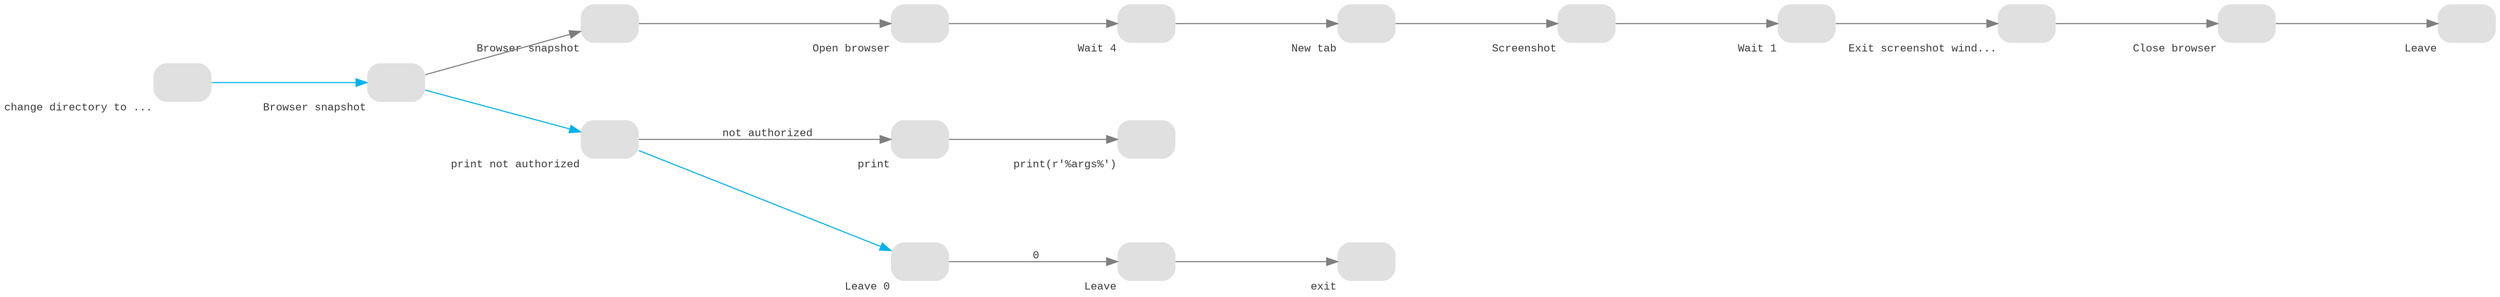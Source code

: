 digraph G { 
        graph [nodesep="1", ranksep="2",rankdir="LR", pack=false];
        node [shape=box, style="rounded,filled,setlinewidth(0)",forcelabels=true,fontname="Courier New",fontsize="10", fontcolor="gray24", fillcolor="gray88"];	A0 [label="",xlabel="print",image="./node.png"];	B0 [label="",xlabel="print(r'%args%')",image="./node.png"];	C0 [label="",xlabel="Leave",image="./node.png"];	D0 [label="",xlabel="exit",image="./node.png"];	E0 [label="",xlabel="Browser snapshot",image="./node.png"];	F0 [label="",xlabel="Open browser",image="./chrome.png"];	G0 [label="",xlabel="Wait 4",image="./node.png"];	H0 [label="",xlabel="New tab",image="./node.png"];	I0 [label="",xlabel="Screenshot",image="./node.png"];	J0 [label="",xlabel="Wait 1",image="./node.png"];	K0 [label="",xlabel="Exit screenshot wind...",image="./node.png"];	L0 [label="",xlabel="Close browser",image="./chrome.png"];	M0 [label="",xlabel="Leave",image="./node.png"];node [shape=box, style="rounded,filled,setlinewidth(0)",forcelabels=true,fontname="Courier New",fontsize="10", fontcolor="gray24", fillcolor="gray88"];	N0 [label="",xlabel="change directory to ...",image="./node.png"];	N0 [label="",xlabel="change directory to ...",image="./node.png"];	N0 [label="",xlabel="change directory to ...",image="./node.png"];	N0 [label="",xlabel="change directory to ...",image="./node.png"];	N0 [label="",xlabel="change directory to ...",image="./node.png"];	N0 [label="",xlabel="change directory to ...",image="./node.png"];	N0 [label="",xlabel="change directory to ...",image="./node.png"];	O0 [label="",xlabel="Browser snapshot",image="./check.png"];	P0 [label="",xlabel="print not authorized",image="./python.png"];	Q0 [label="",xlabel="Leave 0",image="./node.png"];	N0->O0->P0->Q0[color="deepskyblue2"];
A0->B0[label=" ",color="gray50",fontname="Courier New",fontsize="10", fontcolor="gray24"];C0->D0[label=" ",color="gray50",fontname="Courier New",fontsize="10", fontcolor="gray24"];E0->F0->G0->H0->I0->J0->K0->L0->M0[label=" ",color="gray50",fontname="Courier New",fontsize="10", fontcolor="gray24"];O0->E0[label="",color="gray50",fontname="Courier New",fontsize="10", fontcolor="gray24"];P0->A0[label=" not authorized",color="gray50",fontname="Courier New",fontsize="10", fontcolor="gray24"];Q0->C0[label=" 0",color="gray50",fontname="Courier New",fontsize="10", fontcolor="gray24"];}
